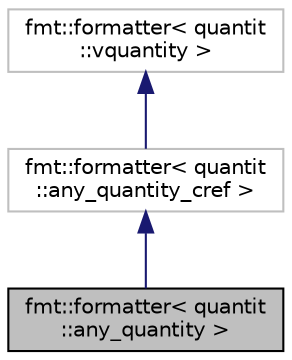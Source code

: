 digraph "fmt::formatter&lt; quantit::any_quantity &gt;"
{
 // LATEX_PDF_SIZE
  edge [fontname="Helvetica",fontsize="10",labelfontname="Helvetica",labelfontsize="10"];
  node [fontname="Helvetica",fontsize="10",shape=record];
  Node1 [label="fmt::formatter\< quantit\l::any_quantity \>",height=0.2,width=0.4,color="black", fillcolor="grey75", style="filled", fontcolor="black",tooltip=" "];
  Node2 -> Node1 [dir="back",color="midnightblue",fontsize="10",style="solid",fontname="Helvetica"];
  Node2 [label="fmt::formatter\< quantit\l::any_quantity_cref \>",height=0.2,width=0.4,color="grey75", fillcolor="white", style="filled",URL="$structfmt_1_1formatter_3_01quantit_1_1any__quantity__cref_01_4.html",tooltip=" "];
  Node3 -> Node2 [dir="back",color="midnightblue",fontsize="10",style="solid",fontname="Helvetica"];
  Node3 [label="fmt::formatter\< quantit\l::vquantity \>",height=0.2,width=0.4,color="grey75", fillcolor="white", style="filled",URL="$structfmt_1_1formatter_3_01quantit_1_1vquantity_01_4.html",tooltip=" "];
}
